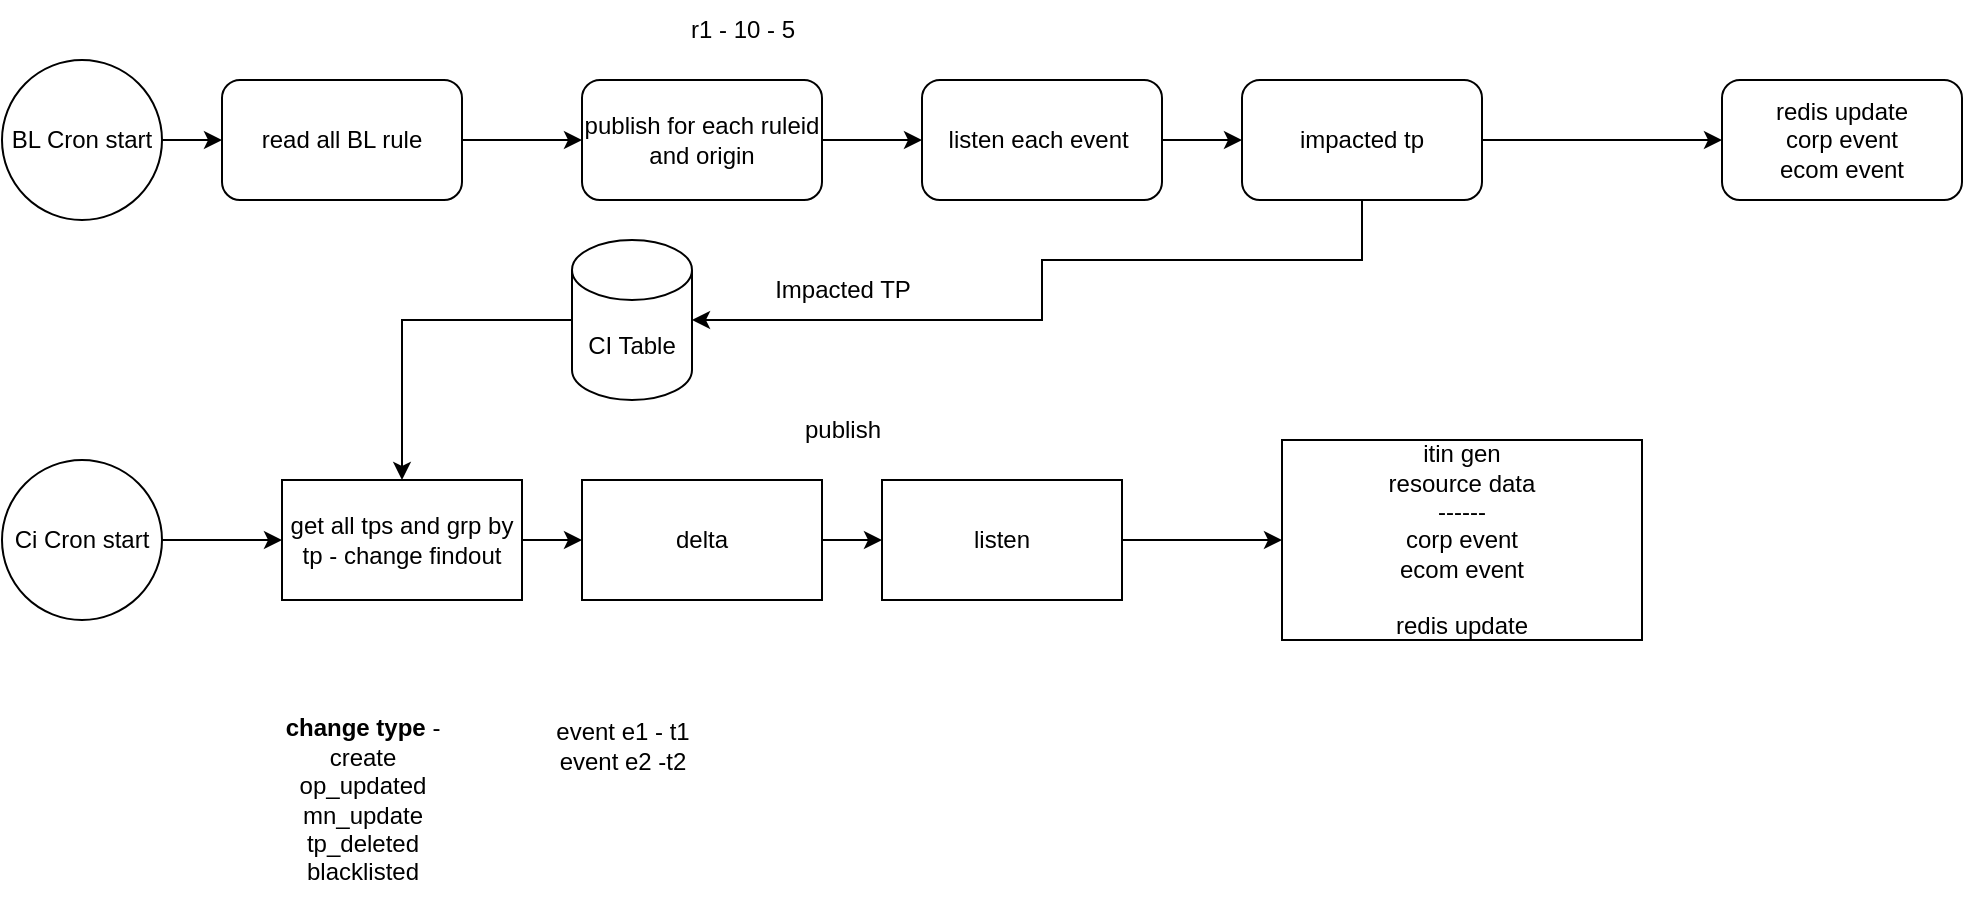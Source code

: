<mxfile version="22.1.16" type="github">
  <diagram name="Page-1" id="0dPgwRXKbLlY3jS-11X_">
    <mxGraphModel dx="1106" dy="519" grid="1" gridSize="10" guides="1" tooltips="1" connect="1" arrows="1" fold="1" page="1" pageScale="1" pageWidth="850" pageHeight="1100" math="0" shadow="0">
      <root>
        <mxCell id="0" />
        <mxCell id="1" parent="0" />
        <mxCell id="W6Cbxzg9iyRtshOsxgw1-2" style="edgeStyle=orthogonalEdgeStyle;rounded=0;orthogonalLoop=1;jettySize=auto;html=1;" edge="1" parent="1" source="W6Cbxzg9iyRtshOsxgw1-1">
          <mxGeometry relative="1" as="geometry">
            <mxPoint x="220" y="140" as="targetPoint" />
          </mxGeometry>
        </mxCell>
        <mxCell id="W6Cbxzg9iyRtshOsxgw1-1" value="BL Cron start" style="ellipse;whiteSpace=wrap;html=1;aspect=fixed;" vertex="1" parent="1">
          <mxGeometry x="110" y="100" width="80" height="80" as="geometry" />
        </mxCell>
        <mxCell id="W6Cbxzg9iyRtshOsxgw1-5" value="" style="edgeStyle=orthogonalEdgeStyle;rounded=0;orthogonalLoop=1;jettySize=auto;html=1;" edge="1" parent="1" source="W6Cbxzg9iyRtshOsxgw1-3" target="W6Cbxzg9iyRtshOsxgw1-4">
          <mxGeometry relative="1" as="geometry" />
        </mxCell>
        <mxCell id="W6Cbxzg9iyRtshOsxgw1-3" value="read all BL rule" style="rounded=1;whiteSpace=wrap;html=1;" vertex="1" parent="1">
          <mxGeometry x="220" y="110" width="120" height="60" as="geometry" />
        </mxCell>
        <mxCell id="W6Cbxzg9iyRtshOsxgw1-9" value="" style="edgeStyle=orthogonalEdgeStyle;rounded=0;orthogonalLoop=1;jettySize=auto;html=1;" edge="1" parent="1" source="W6Cbxzg9iyRtshOsxgw1-4" target="W6Cbxzg9iyRtshOsxgw1-8">
          <mxGeometry relative="1" as="geometry" />
        </mxCell>
        <mxCell id="W6Cbxzg9iyRtshOsxgw1-4" value="publish for each ruleid and origin" style="whiteSpace=wrap;html=1;rounded=1;" vertex="1" parent="1">
          <mxGeometry x="400" y="110" width="120" height="60" as="geometry" />
        </mxCell>
        <mxCell id="W6Cbxzg9iyRtshOsxgw1-13" value="" style="edgeStyle=orthogonalEdgeStyle;rounded=0;orthogonalLoop=1;jettySize=auto;html=1;" edge="1" parent="1" source="W6Cbxzg9iyRtshOsxgw1-8" target="W6Cbxzg9iyRtshOsxgw1-12">
          <mxGeometry relative="1" as="geometry" />
        </mxCell>
        <mxCell id="W6Cbxzg9iyRtshOsxgw1-8" value="listen each event&amp;nbsp;" style="whiteSpace=wrap;html=1;rounded=1;" vertex="1" parent="1">
          <mxGeometry x="570" y="110" width="120" height="60" as="geometry" />
        </mxCell>
        <mxCell id="W6Cbxzg9iyRtshOsxgw1-10" value="r1 - 10 - 5" style="text;html=1;align=center;verticalAlign=middle;resizable=0;points=[];autosize=1;strokeColor=none;fillColor=none;" vertex="1" parent="1">
          <mxGeometry x="440" y="70" width="80" height="30" as="geometry" />
        </mxCell>
        <mxCell id="W6Cbxzg9iyRtshOsxgw1-15" value="" style="edgeStyle=orthogonalEdgeStyle;rounded=0;orthogonalLoop=1;jettySize=auto;html=1;" edge="1" parent="1" source="W6Cbxzg9iyRtshOsxgw1-12" target="W6Cbxzg9iyRtshOsxgw1-14">
          <mxGeometry relative="1" as="geometry" />
        </mxCell>
        <mxCell id="W6Cbxzg9iyRtshOsxgw1-26" style="edgeStyle=orthogonalEdgeStyle;rounded=0;orthogonalLoop=1;jettySize=auto;html=1;" edge="1" parent="1" source="W6Cbxzg9iyRtshOsxgw1-12" target="W6Cbxzg9iyRtshOsxgw1-27">
          <mxGeometry relative="1" as="geometry">
            <mxPoint x="760" y="270" as="targetPoint" />
            <Array as="points">
              <mxPoint x="790" y="200" />
              <mxPoint x="630" y="200" />
            </Array>
          </mxGeometry>
        </mxCell>
        <mxCell id="W6Cbxzg9iyRtshOsxgw1-12" value="impacted tp&lt;br&gt;" style="whiteSpace=wrap;html=1;rounded=1;" vertex="1" parent="1">
          <mxGeometry x="730" y="110" width="120" height="60" as="geometry" />
        </mxCell>
        <mxCell id="W6Cbxzg9iyRtshOsxgw1-14" value="redis update&lt;br style=&quot;border-color: var(--border-color);&quot;&gt;corp event&lt;br style=&quot;border-color: var(--border-color);&quot;&gt;ecom event" style="whiteSpace=wrap;html=1;rounded=1;" vertex="1" parent="1">
          <mxGeometry x="970" y="110" width="120" height="60" as="geometry" />
        </mxCell>
        <mxCell id="W6Cbxzg9iyRtshOsxgw1-19" value="" style="edgeStyle=orthogonalEdgeStyle;rounded=0;orthogonalLoop=1;jettySize=auto;html=1;" edge="1" parent="1" source="W6Cbxzg9iyRtshOsxgw1-17" target="W6Cbxzg9iyRtshOsxgw1-18">
          <mxGeometry relative="1" as="geometry" />
        </mxCell>
        <mxCell id="W6Cbxzg9iyRtshOsxgw1-17" value="Ci Cron start" style="ellipse;whiteSpace=wrap;html=1;aspect=fixed;" vertex="1" parent="1">
          <mxGeometry x="110" y="300" width="80" height="80" as="geometry" />
        </mxCell>
        <mxCell id="W6Cbxzg9iyRtshOsxgw1-21" value="" style="edgeStyle=orthogonalEdgeStyle;rounded=0;orthogonalLoop=1;jettySize=auto;html=1;" edge="1" parent="1" source="W6Cbxzg9iyRtshOsxgw1-18" target="W6Cbxzg9iyRtshOsxgw1-20">
          <mxGeometry relative="1" as="geometry" />
        </mxCell>
        <mxCell id="W6Cbxzg9iyRtshOsxgw1-18" value="get all tps and grp by tp - change findout" style="whiteSpace=wrap;html=1;" vertex="1" parent="1">
          <mxGeometry x="250" y="310" width="120" height="60" as="geometry" />
        </mxCell>
        <mxCell id="W6Cbxzg9iyRtshOsxgw1-23" value="" style="edgeStyle=orthogonalEdgeStyle;rounded=0;orthogonalLoop=1;jettySize=auto;html=1;" edge="1" parent="1" source="W6Cbxzg9iyRtshOsxgw1-20" target="W6Cbxzg9iyRtshOsxgw1-22">
          <mxGeometry relative="1" as="geometry" />
        </mxCell>
        <mxCell id="W6Cbxzg9iyRtshOsxgw1-20" value="delta" style="whiteSpace=wrap;html=1;" vertex="1" parent="1">
          <mxGeometry x="400" y="310" width="120" height="60" as="geometry" />
        </mxCell>
        <mxCell id="W6Cbxzg9iyRtshOsxgw1-33" value="" style="edgeStyle=orthogonalEdgeStyle;rounded=0;orthogonalLoop=1;jettySize=auto;html=1;" edge="1" parent="1" source="W6Cbxzg9iyRtshOsxgw1-22" target="W6Cbxzg9iyRtshOsxgw1-32">
          <mxGeometry relative="1" as="geometry" />
        </mxCell>
        <mxCell id="W6Cbxzg9iyRtshOsxgw1-22" value="listen" style="whiteSpace=wrap;html=1;" vertex="1" parent="1">
          <mxGeometry x="550" y="310" width="120" height="60" as="geometry" />
        </mxCell>
        <mxCell id="W6Cbxzg9iyRtshOsxgw1-24" value="publish" style="text;html=1;align=center;verticalAlign=middle;resizable=0;points=[];autosize=1;strokeColor=none;fillColor=none;" vertex="1" parent="1">
          <mxGeometry x="500" y="270" width="60" height="30" as="geometry" />
        </mxCell>
        <mxCell id="W6Cbxzg9iyRtshOsxgw1-28" style="edgeStyle=orthogonalEdgeStyle;rounded=0;orthogonalLoop=1;jettySize=auto;html=1;" edge="1" parent="1" source="W6Cbxzg9iyRtshOsxgw1-27" target="W6Cbxzg9iyRtshOsxgw1-18">
          <mxGeometry relative="1" as="geometry" />
        </mxCell>
        <mxCell id="W6Cbxzg9iyRtshOsxgw1-27" value="CI Table" style="shape=cylinder3;whiteSpace=wrap;html=1;boundedLbl=1;backgroundOutline=1;size=15;" vertex="1" parent="1">
          <mxGeometry x="395" y="190" width="60" height="80" as="geometry" />
        </mxCell>
        <mxCell id="W6Cbxzg9iyRtshOsxgw1-29" value="&lt;b&gt;change type &lt;/b&gt;- &lt;br&gt;create&lt;br&gt;op_updated&lt;br&gt;mn_update&lt;br&gt;tp_deleted&lt;br&gt;blacklisted" style="text;html=1;align=center;verticalAlign=middle;resizable=0;points=[];autosize=1;strokeColor=none;fillColor=none;" vertex="1" parent="1">
          <mxGeometry x="240" y="420" width="100" height="100" as="geometry" />
        </mxCell>
        <mxCell id="W6Cbxzg9iyRtshOsxgw1-31" value="event e1 - t1&lt;br&gt;event e2 -t2" style="text;html=1;align=center;verticalAlign=middle;resizable=0;points=[];autosize=1;strokeColor=none;fillColor=none;" vertex="1" parent="1">
          <mxGeometry x="375" y="423" width="90" height="40" as="geometry" />
        </mxCell>
        <mxCell id="W6Cbxzg9iyRtshOsxgw1-32" value="itin gen&lt;br&gt;resource data&lt;br&gt;------&lt;br&gt;corp event&lt;br&gt;ecom event&lt;br&gt;&lt;br&gt;redis update" style="whiteSpace=wrap;html=1;" vertex="1" parent="1">
          <mxGeometry x="750" y="290" width="180" height="100" as="geometry" />
        </mxCell>
        <mxCell id="W6Cbxzg9iyRtshOsxgw1-34" value="Impacted TP" style="text;html=1;align=center;verticalAlign=middle;resizable=0;points=[];autosize=1;strokeColor=none;fillColor=none;" vertex="1" parent="1">
          <mxGeometry x="485" y="200" width="90" height="30" as="geometry" />
        </mxCell>
      </root>
    </mxGraphModel>
  </diagram>
</mxfile>
